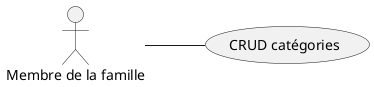 @startuml
left to right direction

actor "Membre de la famille" as utilisateur

utilisateur -- (CRUD catégories)


@enduml
